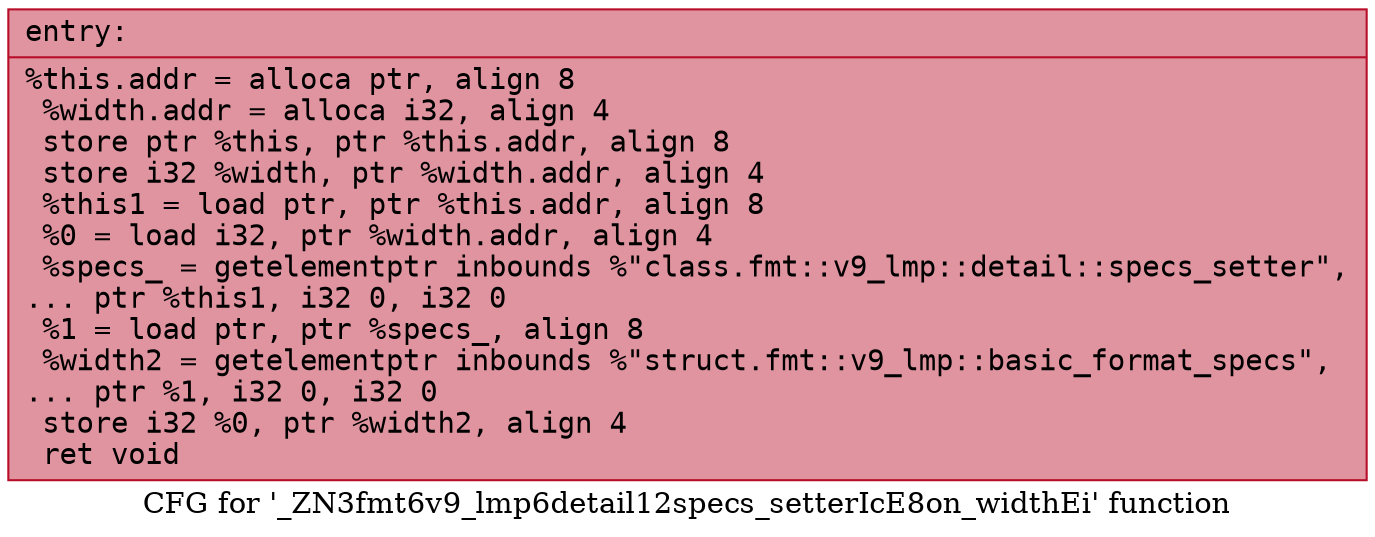 digraph "CFG for '_ZN3fmt6v9_lmp6detail12specs_setterIcE8on_widthEi' function" {
	label="CFG for '_ZN3fmt6v9_lmp6detail12specs_setterIcE8on_widthEi' function";

	Node0x556bfeac67f0 [shape=record,color="#b70d28ff", style=filled, fillcolor="#b70d2870" fontname="Courier",label="{entry:\l|  %this.addr = alloca ptr, align 8\l  %width.addr = alloca i32, align 4\l  store ptr %this, ptr %this.addr, align 8\l  store i32 %width, ptr %width.addr, align 4\l  %this1 = load ptr, ptr %this.addr, align 8\l  %0 = load i32, ptr %width.addr, align 4\l  %specs_ = getelementptr inbounds %\"class.fmt::v9_lmp::detail::specs_setter\",\l... ptr %this1, i32 0, i32 0\l  %1 = load ptr, ptr %specs_, align 8\l  %width2 = getelementptr inbounds %\"struct.fmt::v9_lmp::basic_format_specs\",\l... ptr %1, i32 0, i32 0\l  store i32 %0, ptr %width2, align 4\l  ret void\l}"];
}
